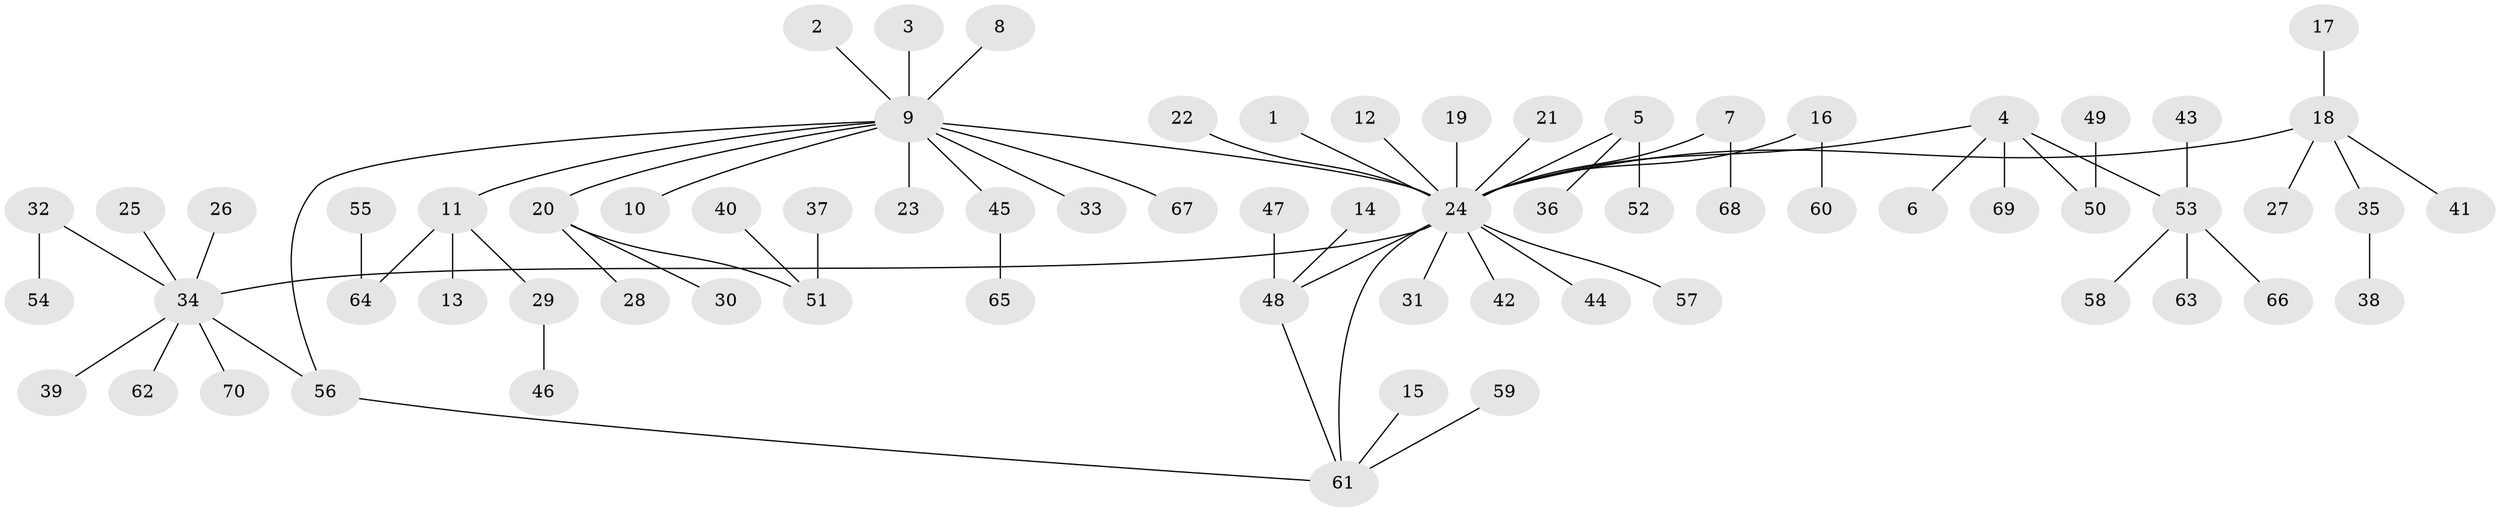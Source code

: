 // original degree distribution, {13: 0.010101010101010102, 19: 0.010101010101010102, 1: 0.6868686868686869, 6: 0.04040404040404041, 4: 0.020202020202020204, 5: 0.030303030303030304, 9: 0.010101010101010102, 3: 0.08080808080808081, 2: 0.1111111111111111}
// Generated by graph-tools (version 1.1) at 2025/36/03/04/25 23:36:47]
// undirected, 70 vertices, 72 edges
graph export_dot {
  node [color=gray90,style=filled];
  1;
  2;
  3;
  4;
  5;
  6;
  7;
  8;
  9;
  10;
  11;
  12;
  13;
  14;
  15;
  16;
  17;
  18;
  19;
  20;
  21;
  22;
  23;
  24;
  25;
  26;
  27;
  28;
  29;
  30;
  31;
  32;
  33;
  34;
  35;
  36;
  37;
  38;
  39;
  40;
  41;
  42;
  43;
  44;
  45;
  46;
  47;
  48;
  49;
  50;
  51;
  52;
  53;
  54;
  55;
  56;
  57;
  58;
  59;
  60;
  61;
  62;
  63;
  64;
  65;
  66;
  67;
  68;
  69;
  70;
  1 -- 24 [weight=1.0];
  2 -- 9 [weight=1.0];
  3 -- 9 [weight=1.0];
  4 -- 6 [weight=1.0];
  4 -- 24 [weight=1.0];
  4 -- 50 [weight=1.0];
  4 -- 53 [weight=1.0];
  4 -- 69 [weight=1.0];
  5 -- 24 [weight=1.0];
  5 -- 36 [weight=1.0];
  5 -- 52 [weight=1.0];
  7 -- 24 [weight=1.0];
  7 -- 68 [weight=1.0];
  8 -- 9 [weight=1.0];
  9 -- 10 [weight=1.0];
  9 -- 11 [weight=1.0];
  9 -- 20 [weight=1.0];
  9 -- 23 [weight=1.0];
  9 -- 24 [weight=1.0];
  9 -- 33 [weight=1.0];
  9 -- 45 [weight=1.0];
  9 -- 56 [weight=1.0];
  9 -- 67 [weight=1.0];
  11 -- 13 [weight=1.0];
  11 -- 29 [weight=1.0];
  11 -- 64 [weight=1.0];
  12 -- 24 [weight=1.0];
  14 -- 48 [weight=1.0];
  15 -- 61 [weight=1.0];
  16 -- 24 [weight=1.0];
  16 -- 60 [weight=1.0];
  17 -- 18 [weight=1.0];
  18 -- 24 [weight=1.0];
  18 -- 27 [weight=1.0];
  18 -- 35 [weight=1.0];
  18 -- 41 [weight=1.0];
  19 -- 24 [weight=1.0];
  20 -- 28 [weight=1.0];
  20 -- 30 [weight=1.0];
  20 -- 51 [weight=1.0];
  21 -- 24 [weight=1.0];
  22 -- 24 [weight=1.0];
  24 -- 31 [weight=1.0];
  24 -- 34 [weight=1.0];
  24 -- 42 [weight=1.0];
  24 -- 44 [weight=1.0];
  24 -- 48 [weight=1.0];
  24 -- 57 [weight=1.0];
  24 -- 61 [weight=1.0];
  25 -- 34 [weight=1.0];
  26 -- 34 [weight=1.0];
  29 -- 46 [weight=1.0];
  32 -- 34 [weight=1.0];
  32 -- 54 [weight=1.0];
  34 -- 39 [weight=1.0];
  34 -- 56 [weight=1.0];
  34 -- 62 [weight=1.0];
  34 -- 70 [weight=1.0];
  35 -- 38 [weight=1.0];
  37 -- 51 [weight=1.0];
  40 -- 51 [weight=1.0];
  43 -- 53 [weight=1.0];
  45 -- 65 [weight=1.0];
  47 -- 48 [weight=1.0];
  48 -- 61 [weight=1.0];
  49 -- 50 [weight=1.0];
  53 -- 58 [weight=1.0];
  53 -- 63 [weight=1.0];
  53 -- 66 [weight=1.0];
  55 -- 64 [weight=1.0];
  56 -- 61 [weight=1.0];
  59 -- 61 [weight=1.0];
}
